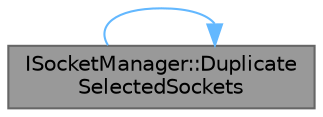 digraph "ISocketManager::DuplicateSelectedSockets"
{
 // INTERACTIVE_SVG=YES
 // LATEX_PDF_SIZE
  bgcolor="transparent";
  edge [fontname=Helvetica,fontsize=10,labelfontname=Helvetica,labelfontsize=10];
  node [fontname=Helvetica,fontsize=10,shape=box,height=0.2,width=0.4];
  rankdir="LR";
  Node1 [id="Node000001",label="ISocketManager::Duplicate\lSelectedSockets",height=0.2,width=0.4,color="gray40", fillcolor="grey60", style="filled", fontcolor="black",tooltip="Duplicate the selected sockets."];
  Node1 -> Node1 [id="edge1_Node000001_Node000001",color="steelblue1",style="solid",tooltip=" "];
}
